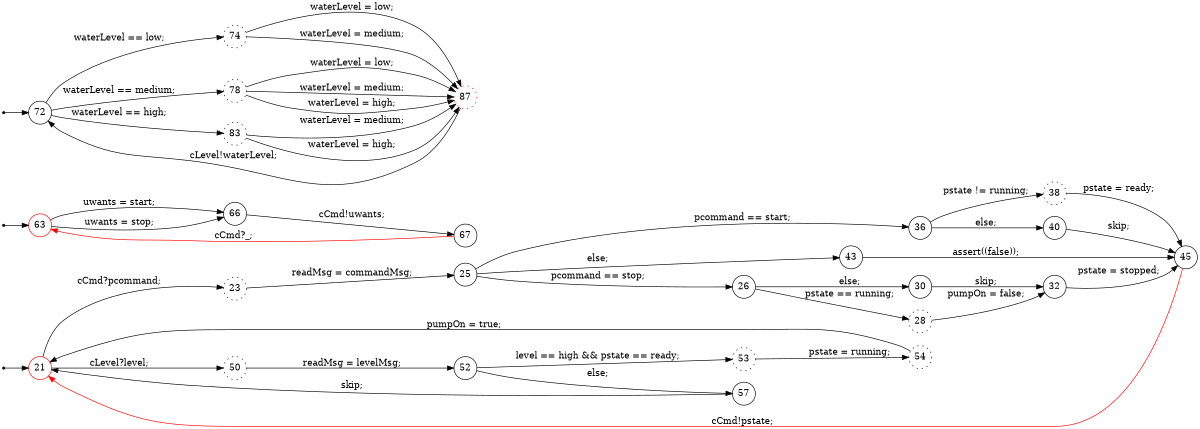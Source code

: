 digraph finite_state_machine {
	rankdir=LR
	size="8,5"
	94457514602608 [label = 21, shape = doublecircle, color = red, fixedsize = true]; 
	s94457514602608 [shape = point];
	94457514607904 [label = 63, shape = doublecircle, color = red, fixedsize = true]; 
	s94457514607904 [shape = point];
	94457514610096 [label = 72, shape = doublecircle, fixedsize = true]; 
	s94457514610096 [shape = point];
	 94457514602608 [label = 21, shape = circle, color = red, fixedsize = true ];
	 94457514599424 [label = 23, shape = circle, fixedsize = true , style = dotted];
	 94457514600032 [label = 25, shape = circle, fixedsize = true ];
	 94457514616816 [label = 26, shape = circle, fixedsize = true ];
	 94457514617440 [label = 28, shape = circle, fixedsize = true , style = dotted];
	 94457514618064 [label = 30, shape = circle, fixedsize = true ];
	 94457514617856 [label = 32, shape = circle, fixedsize = true ];
	 94457514618688 [label = 36, shape = circle, fixedsize = true ];
	 94457514604224 [label = 38, shape = circle, fixedsize = true , style = dotted];
	 94457514604848 [label = 40, shape = circle, fixedsize = true ];
	 94457514605360 [label = 43, shape = circle, fixedsize = true ];
	 94457514604640 [label = 45, shape = circle, fixedsize = true ];
	 94457514606016 [label = 50, shape = circle, fixedsize = true , style = dotted];
	 94457514606288 [label = 52, shape = circle, fixedsize = true ];
	 94457514607120 [label = 53, shape = circle, fixedsize = true , style = dotted];
	 94457514607392 [label = 54, shape = circle, fixedsize = true , style = dotted];
	 94457514608112 [label = 57, shape = circle, fixedsize = true ];
	 94457514607904 [label = 63, shape = circle, color = red, fixedsize = true ];
	 94457514609552 [label = 66, shape = circle, fixedsize = true ];
	 94457514609792 [label = 67, shape = circle, fixedsize = true ];
	 94457514610096 [label = 72, shape = circle, fixedsize = true ];
	 94457514611232 [label = 74, shape = circle, fixedsize = true , style = dotted];
	 94457514621984 [label = 78, shape = circle, fixedsize = true , style = dotted];
	 94457514623888 [label = 83, shape = circle, fixedsize = true , style = dotted];
	 94457514623440 [label = 87, shape = circle, color = red, fixedsize = true , style = dotted];
	s94457514602608 -> 94457514602608;
	s94457514607904 -> 94457514607904;
	s94457514610096 -> 94457514610096;
	94457514602608 -> 94457514599424 [ label = "cCmd?pcommand; "];
	94457514599424 -> 94457514600032 [ label = "readMsg = commandMsg; "];
	94457514600032 -> 94457514616816 [ label = "pcommand == stop; "];
	94457514616816 -> 94457514617440 [ label = "pstate == running; "];
	94457514617440 -> 94457514617856 [ label = "pumpOn = false; "];
	94457514616816 -> 94457514618064 [ label = "else; "];
	94457514618064 -> 94457514617856 [ label = "skip; "];
	94457514617856 -> 94457514604640 [ label = "pstate = stopped; "];
	94457514600032 -> 94457514618688 [ label = "pcommand == start; "];
	94457514618688 -> 94457514604224 [ label = "pstate != running; "];
	94457514604224 -> 94457514604640 [ label = "pstate = ready; "];
	94457514618688 -> 94457514604848 [ label = "else; "];
	94457514604848 -> 94457514604640 [ label = "skip; "];
	94457514600032 -> 94457514605360 [ label = "else; "];
	94457514605360 -> 94457514604640 [ label = "assert((false)); "];
	94457514604640 -> 94457514602608 [color = red, label = "cCmd!pstate; "];
	94457514602608 -> 94457514606016 [ label = "cLevel?level; "];
	94457514606016 -> 94457514606288 [ label = "readMsg = levelMsg; "];
	94457514606288 -> 94457514607120 [ label = "level == high && pstate == ready; "];
	94457514607120 -> 94457514607392 [ label = "pstate = running; "];
	94457514607392 -> 94457514602608 [ label = "pumpOn = true; "];
	94457514606288 -> 94457514608112 [ label = "else; "];
	94457514608112 -> 94457514602608 [ label = "skip; "];
	94457514607904 -> 94457514609552 [ label = "uwants = start; "];
	94457514607904 -> 94457514609552 [ label = "uwants = stop; "];
	94457514609552 -> 94457514609792 [ label = "cCmd!uwants; "];
	94457514609792 -> 94457514607904 [color = red, label = "cCmd?_; "];
	94457514610096 -> 94457514611232 [ label = "waterLevel == low; "];
	94457514611232 -> 94457514623440 [ label = "waterLevel = low; "];
	94457514611232 -> 94457514623440 [ label = "waterLevel = medium; "];
	94457514610096 -> 94457514621984 [ label = "waterLevel == medium; "];
	94457514621984 -> 94457514623440 [ label = "waterLevel = low; "];
	94457514621984 -> 94457514623440 [ label = "waterLevel = medium; "];
	94457514621984 -> 94457514623440 [ label = "waterLevel = high; "];
	94457514610096 -> 94457514623888 [ label = "waterLevel == high; "];
	94457514623888 -> 94457514623440 [ label = "waterLevel = medium; "];
	94457514623888 -> 94457514623440 [ label = "waterLevel = high; "];
	94457514623440 -> 94457514610096 [ label = "cLevel!waterLevel; "];
}